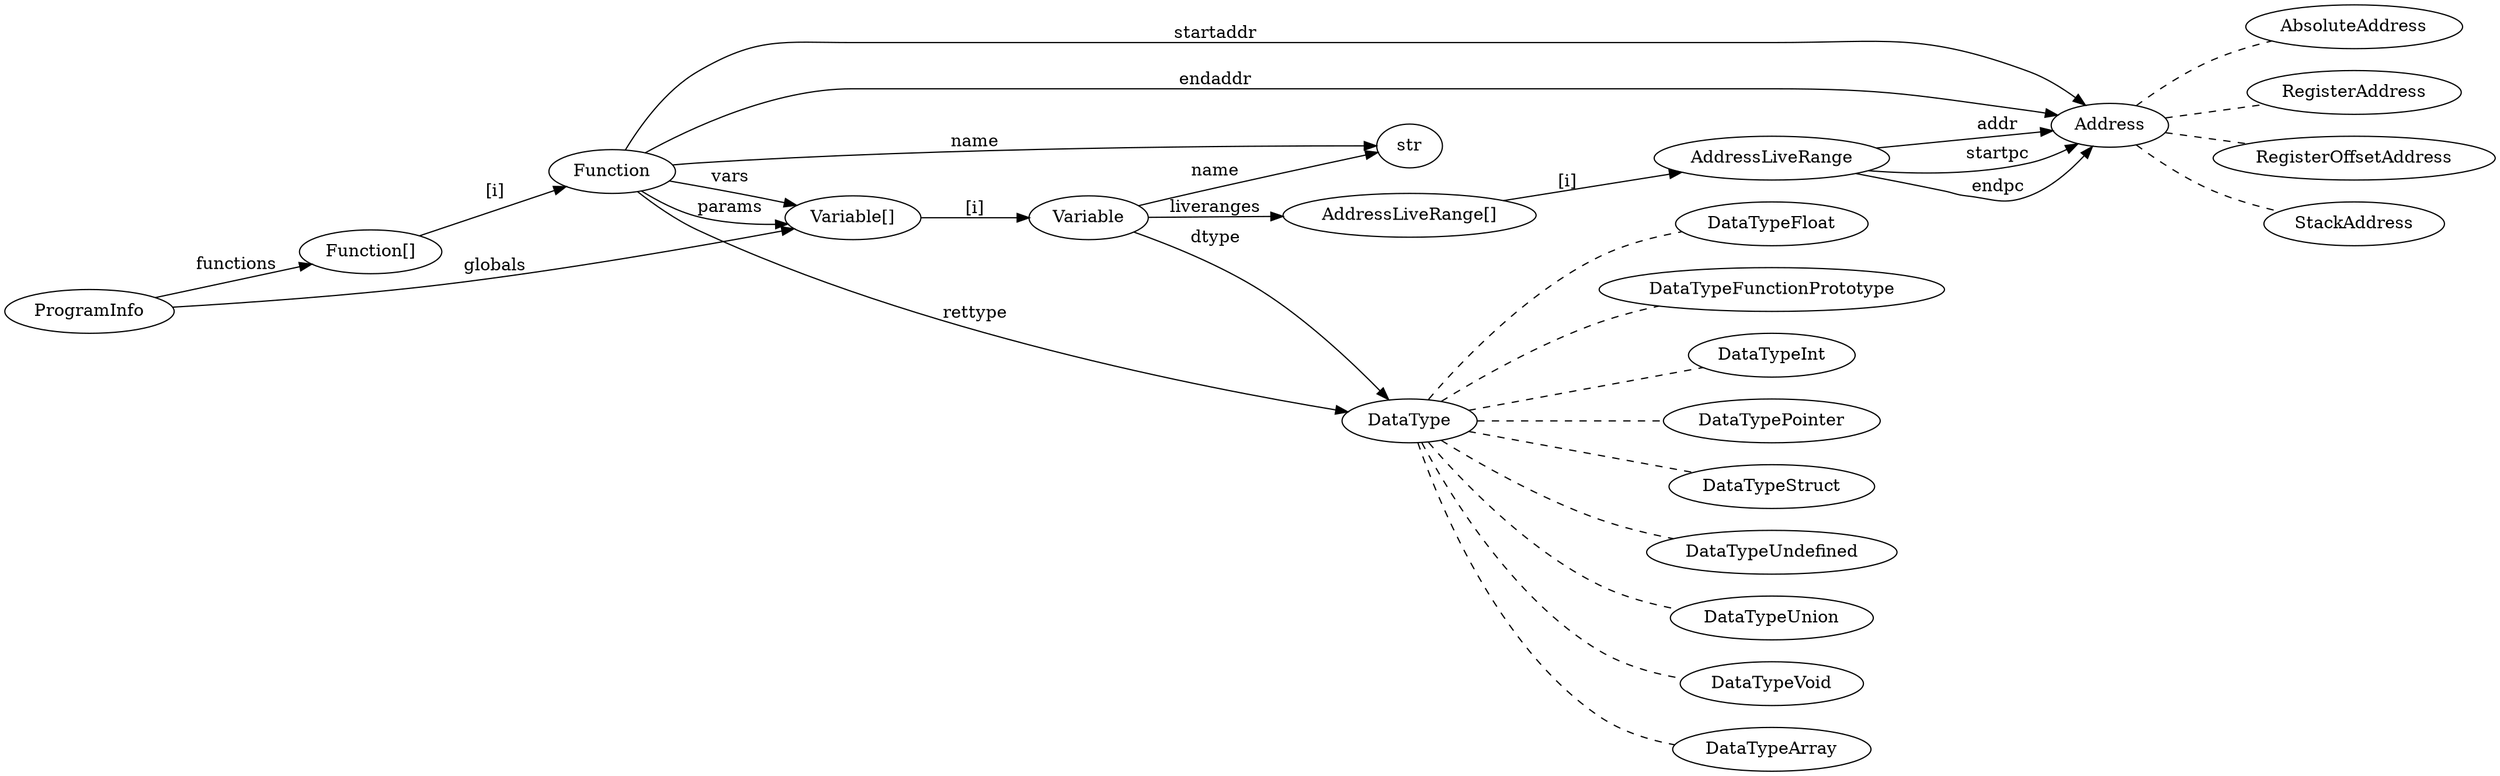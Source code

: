 digraph DSL {
	graph [rankdir=LR]
	ProgramInfo
	"Variable[]"
	"Function[]"
	"AddressLiveRange[]"
	Variable
	Function
	str
	DataType
	Address
	AddressLiveRange
	ProgramInfo -> "Variable[]" [label=globals]
	ProgramInfo -> "Function[]" [label=functions]
	"Variable[]" -> Variable [label="[i]"]
	"Function[]" -> Function [label="[i]"]
	"AddressLiveRange[]" -> AddressLiveRange [label="[i]"]
	Function -> str [label=name]
	Function -> "Variable[]" [label=params]
	Function -> "Variable[]" [label=vars]
	Function -> Address [label=startaddr]
	Function -> Address [label=endaddr]
	Function -> DataType [label=rettype]
	Variable -> str [label=name]
	Variable -> DataType [label=dtype]
	Variable -> "AddressLiveRange[]" [label=liveranges]
	AddressLiveRange -> Address [label=addr]
	AddressLiveRange -> Address [label=startpc]
	AddressLiveRange -> Address [label=endpc]
	Address -> AbsoluteAddress [dir=none style=dashed]
	Address -> RegisterAddress [dir=none style=dashed]
	Address -> RegisterOffsetAddress [dir=none style=dashed]
	Address -> StackAddress [dir=none style=dashed]
	DataType -> DataTypeArray [dir=none style=dashed]
	DataType -> DataTypeFloat [dir=none style=dashed]
	DataType -> DataTypeFunctionPrototype [dir=none style=dashed]
	DataType -> DataTypeInt [dir=none style=dashed]
	DataType -> DataTypePointer [dir=none style=dashed]
	DataType -> DataTypeStruct [dir=none style=dashed]
	DataType -> DataTypeUndefined [dir=none style=dashed]
	DataType -> DataTypeUnion [dir=none style=dashed]
	DataType -> DataTypeVoid [dir=none style=dashed]
}
